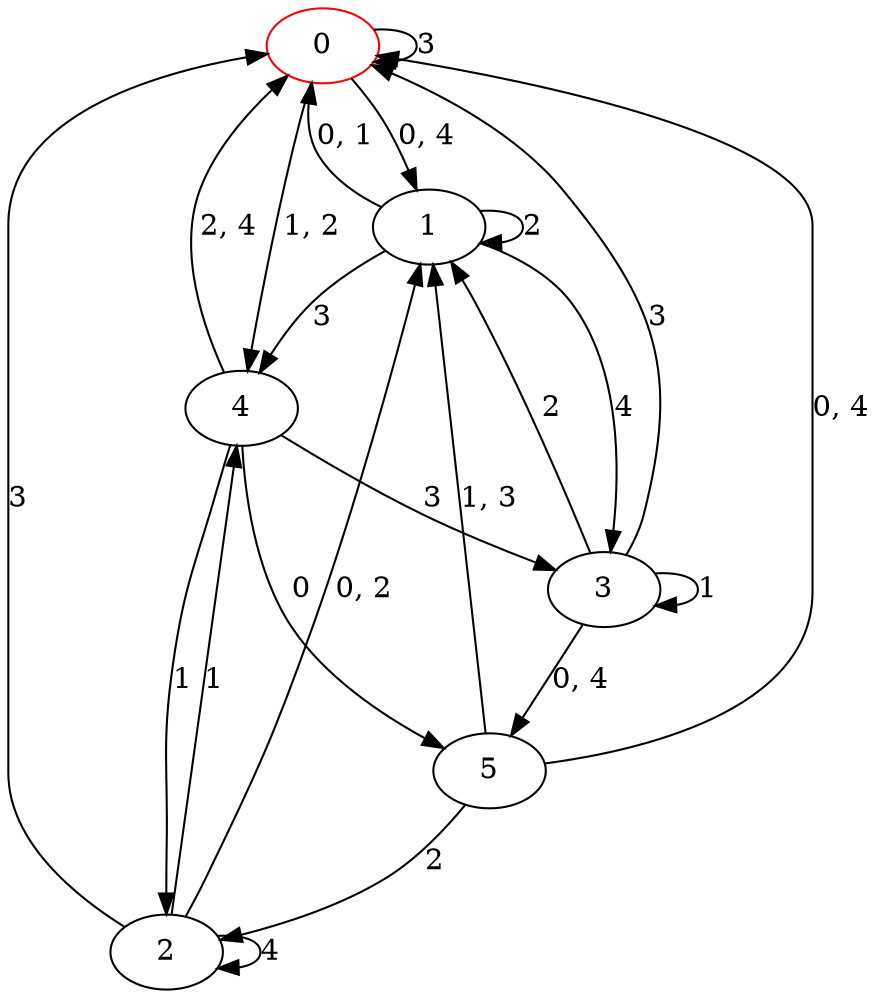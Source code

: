 digraph g {
0 [label= "0"] [color="red"];
1 [label= "1"];
2 [label= "2"];
3 [label= "3"];
4 [label= "4"];
5 [label= "5"];
0 -> 0[label= "3"];
1 -> 1[label= "2"];
1 -> 4[label= "3"];
1 -> 3[label= "4"];
2 -> 4[label= "1"];
2 -> 0[label= "3"];
2 -> 2[label= "4"];
3 -> 3[label= "1"];
3 -> 1[label= "2"];
3 -> 0[label= "3"];
4 -> 5[label= "0"];
4 -> 2[label= "1"];
4 -> 3[label= "3"];
5 -> 2[label= "2"];
0 -> 1[label= "0, 4"];
0 -> 4[label= "1, 2"];
1 -> 0[label= "0, 1"];
2 -> 1[label= "0, 2"];
3 -> 5[label= "0, 4"];
4 -> 0[label= "2, 4"];
5 -> 0[label= "0, 4"];
5 -> 1[label= "1, 3"];
}
